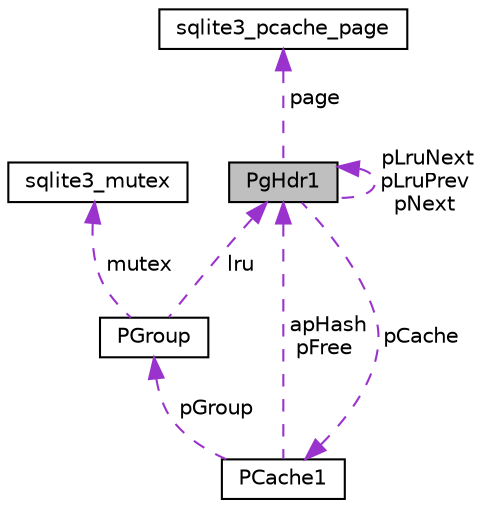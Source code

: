 digraph "PgHdr1"
{
 // LATEX_PDF_SIZE
  edge [fontname="Helvetica",fontsize="10",labelfontname="Helvetica",labelfontsize="10"];
  node [fontname="Helvetica",fontsize="10",shape=record];
  Node1 [label="PgHdr1",height=0.2,width=0.4,color="black", fillcolor="grey75", style="filled", fontcolor="black",tooltip=" "];
  Node2 -> Node1 [dir="back",color="darkorchid3",fontsize="10",style="dashed",label=" page" ,fontname="Helvetica"];
  Node2 [label="sqlite3_pcache_page",height=0.2,width=0.4,color="black", fillcolor="white", style="filled",URL="$de/dd3/sqlite3_8h.html#d8/d72/structsqlite3__pcache__page",tooltip=" "];
  Node1 -> Node1 [dir="back",color="darkorchid3",fontsize="10",style="dashed",label=" pLruNext\npLruPrev\npNext" ,fontname="Helvetica"];
  Node3 -> Node1 [dir="back",color="darkorchid3",fontsize="10",style="dashed",label=" pCache" ,fontname="Helvetica"];
  Node3 [label="PCache1",height=0.2,width=0.4,color="black", fillcolor="white", style="filled",URL="$db/d1b/sqlite3_8c.html#d3/d4a/structPCache1",tooltip=" "];
  Node4 -> Node3 [dir="back",color="darkorchid3",fontsize="10",style="dashed",label=" pGroup" ,fontname="Helvetica"];
  Node4 [label="PGroup",height=0.2,width=0.4,color="black", fillcolor="white", style="filled",URL="$db/d1b/sqlite3_8c.html#da/d33/structPGroup",tooltip=" "];
  Node5 -> Node4 [dir="back",color="darkorchid3",fontsize="10",style="dashed",label=" mutex" ,fontname="Helvetica"];
  Node5 [label="sqlite3_mutex",height=0.2,width=0.4,color="black", fillcolor="white", style="filled",URL="$db/d1b/sqlite3_8c.html#d5/d3c/structsqlite3__mutex",tooltip=" "];
  Node1 -> Node4 [dir="back",color="darkorchid3",fontsize="10",style="dashed",label=" lru" ,fontname="Helvetica"];
  Node1 -> Node3 [dir="back",color="darkorchid3",fontsize="10",style="dashed",label=" apHash\npFree" ,fontname="Helvetica"];
}
